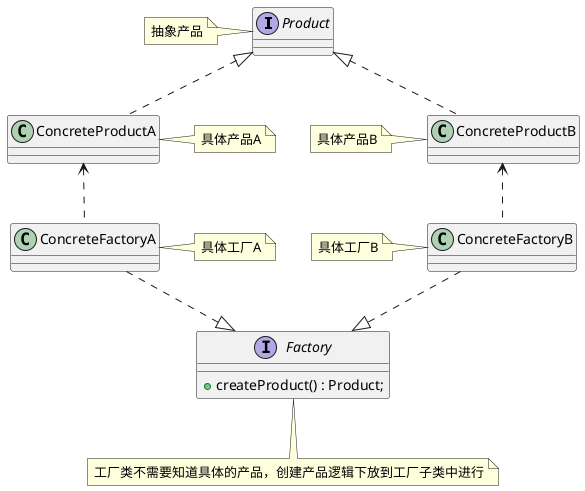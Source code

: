 @startuml
interface Product {}
note left of Product: 抽象产品
class ConcreteProductA {}
Product <|.down. ConcreteProductA
note right of ConcreteProductA: 具体产品A
class ConcreteProductB {}
Product <|.down. ConcreteProductB
note left of ConcreteProductB: 具体产品B
interface Factory{
 + createProduct() : Product;
}
note bottom of Factory: 工厂类不需要知道具体的产品，创建产品逻辑下放到工厂子类中进行
class ConcreteFactoryA {}
Factory <|.up. ConcreteFactoryA
note right of ConcreteFactoryA: 具体工厂A
ConcreteProductA <.down. ConcreteFactoryA
class ConcreteFactoryB {}
Factory <|.up. ConcreteFactoryB
note left of ConcreteFactoryB: 具体工厂B
ConcreteProductB <.down. ConcreteFactoryB
@enduml
